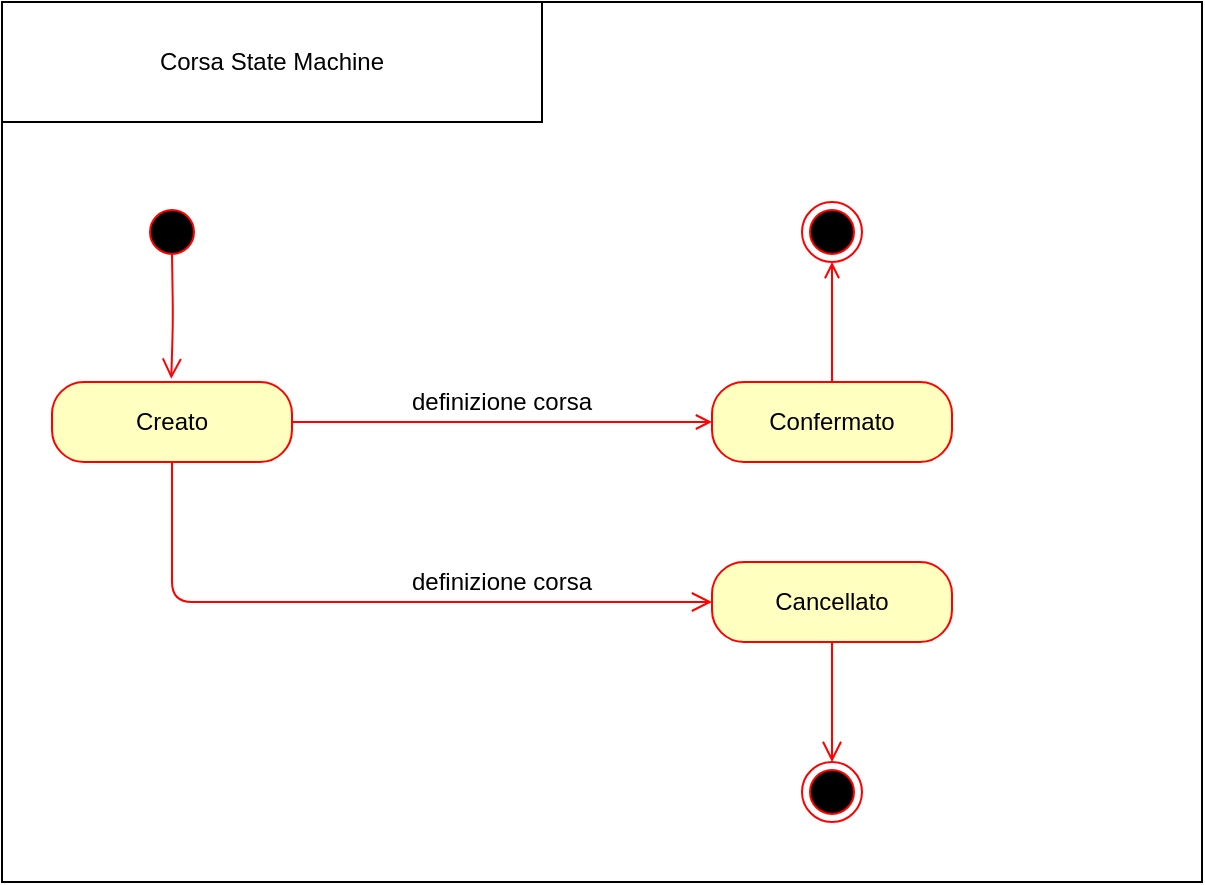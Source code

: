 <mxfile version="12.1.9" pages="1"><diagram id="UwKgULlxdSb60Pxt-sAi" name="Page-1"><mxGraphModel dx="1005" dy="493" grid="1" gridSize="10" guides="1" tooltips="1" connect="1" arrows="1" fold="1" page="1" pageScale="1" pageWidth="827" pageHeight="1169" math="0" shadow="0"><root><mxCell id="0"/><mxCell id="1" parent="0"/><mxCell id="htlQ5DW8zUC862gETWvJ-55" value="" style="rounded=0;whiteSpace=wrap;html=1;" vertex="1" parent="1"><mxGeometry x="10" y="710" width="600" height="440" as="geometry"/></mxCell><mxCell id="htlQ5DW8zUC862gETWvJ-56" value="Corsa State Machine" style="rounded=0;whiteSpace=wrap;html=1;" vertex="1" parent="1"><mxGeometry x="10" y="710" width="270" height="60" as="geometry"/></mxCell><mxCell id="htlQ5DW8zUC862gETWvJ-57" value="" style="ellipse;html=1;shape=startState;fillColor=#000000;strokeColor=#ff0000;" vertex="1" parent="1"><mxGeometry x="80" y="810" width="30" height="30" as="geometry"/></mxCell><mxCell id="htlQ5DW8zUC862gETWvJ-58" value="" style="edgeStyle=orthogonalEdgeStyle;html=1;verticalAlign=bottom;endArrow=open;endSize=8;strokeColor=#ff0000;entryX=0.497;entryY=-0.039;entryDx=0;entryDy=0;entryPerimeter=0;" edge="1" parent="1" target="htlQ5DW8zUC862gETWvJ-59"><mxGeometry relative="1" as="geometry"><mxPoint x="95.065" y="901.065" as="targetPoint"/><mxPoint x="95" y="836" as="sourcePoint"/><Array as="points"/></mxGeometry></mxCell><mxCell id="htlQ5DW8zUC862gETWvJ-65" style="edgeStyle=orthogonalEdgeStyle;rounded=0;orthogonalLoop=1;jettySize=auto;html=1;entryX=0;entryY=0.5;entryDx=0;entryDy=0;endArrow=open;endFill=0;strokeColor=#FF0000;" edge="1" parent="1" source="htlQ5DW8zUC862gETWvJ-59" target="htlQ5DW8zUC862gETWvJ-63"><mxGeometry relative="1" as="geometry"/></mxCell><mxCell id="htlQ5DW8zUC862gETWvJ-59" value="Creato" style="rounded=1;whiteSpace=wrap;html=1;arcSize=40;fontColor=#000000;fillColor=#ffffc0;strokeColor=#ff0000;" vertex="1" parent="1"><mxGeometry x="35" y="900" width="120" height="40" as="geometry"/></mxCell><mxCell id="htlQ5DW8zUC862gETWvJ-60" value="" style="edgeStyle=orthogonalEdgeStyle;html=1;verticalAlign=bottom;endArrow=open;endSize=8;strokeColor=#ff0000;entryX=0;entryY=0.5;entryDx=0;entryDy=0;" edge="1" source="htlQ5DW8zUC862gETWvJ-59" parent="1" target="htlQ5DW8zUC862gETWvJ-68"><mxGeometry relative="1" as="geometry"><mxPoint x="95" y="1000" as="targetPoint"/><Array as="points"><mxPoint x="95" y="1010"/></Array></mxGeometry></mxCell><mxCell id="htlQ5DW8zUC862gETWvJ-66" style="edgeStyle=orthogonalEdgeStyle;rounded=0;orthogonalLoop=1;jettySize=auto;html=1;endArrow=open;endFill=0;strokeColor=#FF0000;" edge="1" parent="1" source="htlQ5DW8zUC862gETWvJ-63"><mxGeometry relative="1" as="geometry"><mxPoint x="425" y="840" as="targetPoint"/></mxGeometry></mxCell><mxCell id="htlQ5DW8zUC862gETWvJ-63" value="Confermato" style="rounded=1;whiteSpace=wrap;html=1;arcSize=40;fontColor=#000000;fillColor=#ffffc0;strokeColor=#ff0000;" vertex="1" parent="1"><mxGeometry x="365" y="900" width="120" height="40" as="geometry"/></mxCell><mxCell id="htlQ5DW8zUC862gETWvJ-67" value="definizione corsa" style="text;html=1;strokeColor=none;fillColor=none;align=center;verticalAlign=middle;whiteSpace=wrap;rounded=0;" vertex="1" parent="1"><mxGeometry x="210" y="900" width="100" height="20" as="geometry"/></mxCell><mxCell id="htlQ5DW8zUC862gETWvJ-68" value="Cancellato" style="rounded=1;whiteSpace=wrap;html=1;arcSize=40;fontColor=#000000;fillColor=#ffffc0;strokeColor=#ff0000;" vertex="1" parent="1"><mxGeometry x="365" y="990" width="120" height="40" as="geometry"/></mxCell><mxCell id="htlQ5DW8zUC862gETWvJ-69" value="" style="edgeStyle=orthogonalEdgeStyle;html=1;verticalAlign=bottom;endArrow=open;endSize=8;strokeColor=#ff0000;" edge="1" source="htlQ5DW8zUC862gETWvJ-68" parent="1"><mxGeometry relative="1" as="geometry"><mxPoint x="425" y="1090" as="targetPoint"/></mxGeometry></mxCell><mxCell id="htlQ5DW8zUC862gETWvJ-70" value="" style="ellipse;html=1;shape=endState;fillColor=#000000;strokeColor=#ff0000;" vertex="1" parent="1"><mxGeometry x="410" y="1090" width="30" height="30" as="geometry"/></mxCell><mxCell id="htlQ5DW8zUC862gETWvJ-71" value="definizione corsa" style="text;html=1;strokeColor=none;fillColor=none;align=center;verticalAlign=middle;whiteSpace=wrap;rounded=0;" vertex="1" parent="1"><mxGeometry x="210" y="990" width="100" height="20" as="geometry"/></mxCell><mxCell id="htlQ5DW8zUC862gETWvJ-75" value="" style="ellipse;html=1;shape=endState;fillColor=#000000;strokeColor=#ff0000;" vertex="1" parent="1"><mxGeometry x="410" y="810" width="30" height="30" as="geometry"/></mxCell></root></mxGraphModel></diagram></mxfile>